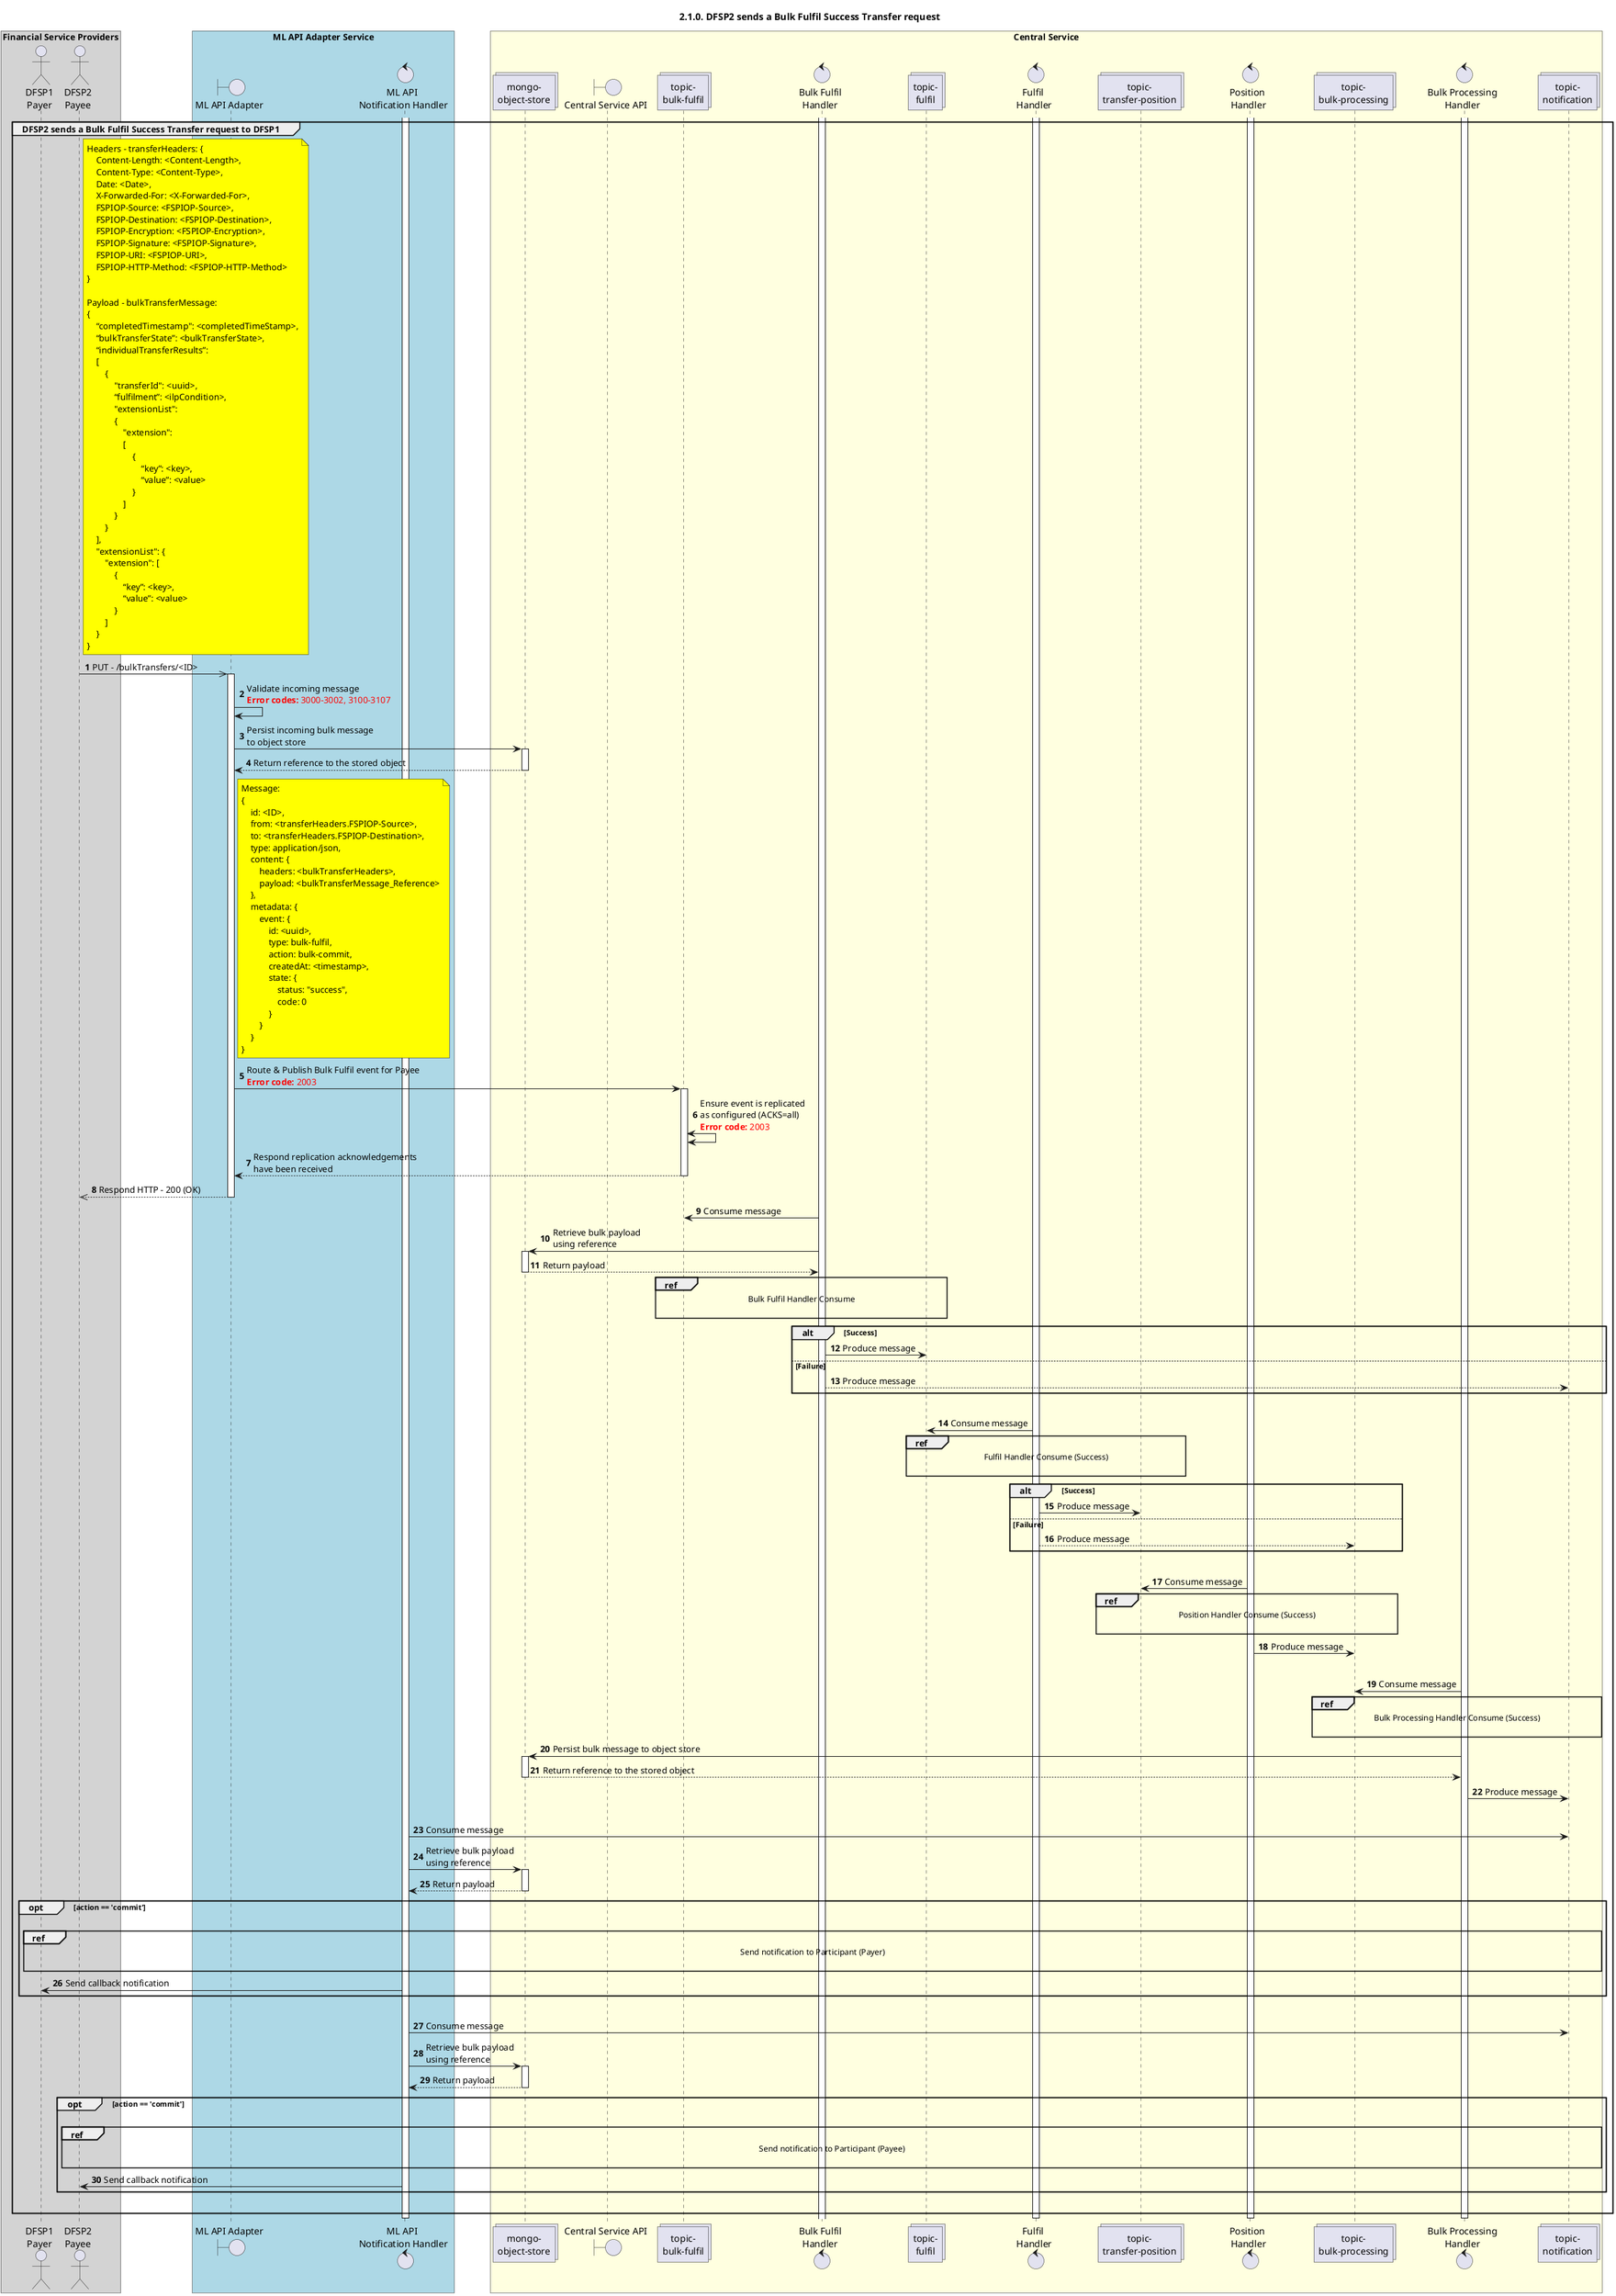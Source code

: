 /'*****
 License
 --------------
 Copyright © 2017 Bill & Melinda Gates Foundation
 The Mojaloop files are made available by the Bill & Melinda Gates Foundation under the Apache License, Version 2.0 (the "License") and you may not use these files except in compliance with the License. You may obtain a copy of the License at
 http://www.apache.org/licenses/LICENSE-2.0
 Unless required by applicable law or agreed to in writing, the Mojaloop files are distributed on an "AS IS" BASIS, WITHOUT WARRANTIES OR CONDITIONS OF ANY KIND, either express or implied. See the License for the specific language governing permissions and limitations under the License.
 Contributors
 --------------
 This is the official list of the Mojaloop project contributors for this file.
 Names of the original copyright holders (individuals or organizations)
 should be listed with a '*' in the first column. People who have
 contributed from an organization can be listed under the organization
 that actually holds the copyright for their contributions (see the
 Gates Foundation organization for an example). Those individuals should have
 their names indented and be marked with a '-'. Email address can be added
 optionally within square brackets <email>.
 * Gates Foundation
 - Name Surname <name.surname@gatesfoundation.com>

 * Georgi Georgiev <georgi.georgiev@modusbox.com>
 --------------
 ******'/

@startuml
' declate title
title 2.1.0. DFSP2 sends a Bulk Fulfil Success Transfer request

autonumber

' Actor Keys:
'   boundary - APIs/Interfaces, etc
'   collections - Kafka Topics
'   control - Kafka Consumers
'   entity - Database Access Objects
'   database - Database Persistance Store

' declare actors
actor "DFSP1\nPayer" as DFSP1
actor "DFSP2\nPayee" as DFSP2
boundary "ML API Adapter" as MLAPI
control "ML API \nNotification Handler" as NOTIFY_HANDLER
collections "mongo-\nobject-store" as OBJECT_STORE
boundary "Central Service API" as CSAPI
collections "topic-\nbulk-fulfil" as TOPIC_BULK_FULFIL
control "Bulk Fulfil\nHandler" as BULK_FULFIL_HANDLER
collections "topic-\nfulfil" as TOPIC_FULFIL
control "Fulfil \nHandler" as FULF_HANDLER
collections "topic-\ntransfer-position" as TOPIC_TRANSFER_POSITION
control "Position \nHandler" as POS_HANDLER
collections "topic-\nbulk-processing" as TOPIC_BULK_PROCESSING
control "Bulk Processing\nHandler" as BULK_PROC_HANDLER
collections "topic-\nnotification" as TOPIC_NOTIFICATIONS

box "Financial Service Providers" #lightGray
	participant DFSP1
	participant DFSP2
end box

box "ML API Adapter Service" #LightBlue
	participant MLAPI
	participant NOTIFY_HANDLER
end box

box "Central Service" #LightYellow
    participant OBJECT_STORE
    participant CSAPI
    participant TOPIC_BULK_FULFIL
    participant BULK_FULFIL_HANDLER
	participant TOPIC_FULFIL
    participant FULF_HANDLER
    participant TOPIC_TRANSFER_POSITION
    participant POS_HANDLER
    participant TOPIC_BULK_PROCESSING
    participant BULK_PROC_HANDLER
    participant TOPIC_NOTIFICATIONS
end box

' start flow
activate NOTIFY_HANDLER
activate BULK_FULFIL_HANDLER
activate FULF_HANDLER
activate POS_HANDLER
activate BULK_PROC_HANDLER
group DFSP2 sends a Bulk Fulfil Success Transfer request to DFSP1
    note right of DFSP2 #yellow
        Headers - transferHeaders: {
            Content-Length: <Content-Length>,
            Content-Type: <Content-Type>,
            Date: <Date>,
            X-Forwarded-For: <X-Forwarded-For>,
            FSPIOP-Source: <FSPIOP-Source>,
            FSPIOP-Destination: <FSPIOP-Destination>,
            FSPIOP-Encryption: <FSPIOP-Encryption>,
            FSPIOP-Signature: <FSPIOP-Signature>,
            FSPIOP-URI: <FSPIOP-URI>,
            FSPIOP-HTTP-Method: <FSPIOP-HTTP-Method>
        }

        Payload - bulkTransferMessage:
        {
            “completedTimestamp": <completedTimeStamp>,
            “bulkTransferState”: <bulkTransferState>,
            “individualTransferResults”: 
            [
                {
                    "transferId": <uuid>, 
                    “fulfilment”: <ilpCondition>,
                    "extensionList":
                    {
                        "extension":
                        [ 
                            { 
                                “key”: <key>, 
                                “value”: <value> 
                            }
                        ]
                    }
                }
            ],
            "extensionList": {
                "extension": [
                    {
                        “key”: <key>, 
                        “value”: <value> 
                    }
                ]
            }
        }
    end note
    DFSP2 ->> MLAPI: PUT - /bulkTransfers/<ID>
    activate MLAPI
    MLAPI -> MLAPI: Validate incoming message\n<color #FF0000><b>Error codes:</b> 3000-3002, 3100-3107</color>
    MLAPI -> OBJECT_STORE: Persist incoming bulk message\nto object store
    activate OBJECT_STORE
    OBJECT_STORE --> MLAPI: Return reference to the stored object
    deactivate OBJECT_STORE
    note right of MLAPI #yellow
        Message:
        {
            id: <ID>,
            from: <transferHeaders.FSPIOP-Source>,
            to: <transferHeaders.FSPIOP-Destination>,
            type: application/json,
            content: {
                headers: <bulkTransferHeaders>,
                payload: <bulkTransferMessage_Reference>
            },
            metadata: {
                event: {
                    id: <uuid>,
                    type: bulk-fulfil,
                    action: bulk-commit,
                    createdAt: <timestamp>,
                    state: {
                        status: "success",
                        code: 0
                    }
                }
            }
        }
    end note
    MLAPI -> TOPIC_BULK_FULFIL: Route & Publish Bulk Fulfil event for Payee\n<color #FF0000><b>Error code:</b> 2003</color>
    activate TOPIC_BULK_FULFIL
    TOPIC_BULK_FULFIL <-> TOPIC_BULK_FULFIL: Ensure event is replicated \nas configured (ACKS=all)\n<color #FF0000><b>Error code:</b> 2003</color>
    TOPIC_BULK_FULFIL --> MLAPI: Respond replication acknowledgements \nhave been received
    deactivate TOPIC_BULK_FULFIL
    MLAPI -->> DFSP2: Respond HTTP - 200 (OK)
    deactivate MLAPI
    TOPIC_BULK_FULFIL <- BULK_FULFIL_HANDLER: Consume message
    BULK_FULFIL_HANDLER -> OBJECT_STORE: Retrieve bulk payload\nusing reference
    activate OBJECT_STORE
    OBJECT_STORE --> BULK_FULFIL_HANDLER: Return payload
    deactivate OBJECT_STORE
    ref over TOPIC_BULK_FULFIL, TOPIC_FULFIL: Bulk Fulfil Handler Consume\n
    alt Success
        BULK_FULFIL_HANDLER -> TOPIC_FULFIL: Produce message
    else Failure
        BULK_FULFIL_HANDLER --> TOPIC_NOTIFICATIONS: Produce message
    end
    |||
    TOPIC_FULFIL <- FULF_HANDLER: Consume message
    ref over TOPIC_FULFIL, TOPIC_TRANSFER_POSITION: Fulfil Handler Consume (Success)\n
    alt Success
        FULF_HANDLER -> TOPIC_TRANSFER_POSITION: Produce message
    else Failure
        FULF_HANDLER --> TOPIC_BULK_PROCESSING: Produce message
    end
    |||
    TOPIC_TRANSFER_POSITION <- POS_HANDLER: Consume message
    ref over TOPIC_TRANSFER_POSITION, TOPIC_BULK_PROCESSING: Position Handler Consume (Success)\n
    POS_HANDLER -> TOPIC_BULK_PROCESSING: Produce message
    |||
    TOPIC_BULK_PROCESSING <- BULK_PROC_HANDLER: Consume message
    ref over TOPIC_BULK_PROCESSING, TOPIC_NOTIFICATIONS: Bulk Processing Handler Consume (Success)\n
    BULK_PROC_HANDLER -> OBJECT_STORE: Persist bulk message to object store
    activate OBJECT_STORE
    OBJECT_STORE --> BULK_PROC_HANDLER: Return reference to the stored object
    deactivate OBJECT_STORE
    BULK_PROC_HANDLER -> TOPIC_NOTIFICATIONS: Produce message
    |||
    TOPIC_NOTIFICATIONS <- NOTIFY_HANDLER: Consume message
    NOTIFY_HANDLER -> OBJECT_STORE: Retrieve bulk payload\nusing reference
    activate OBJECT_STORE
    OBJECT_STORE --> NOTIFY_HANDLER: Return payload
    deactivate OBJECT_STORE
    opt action == 'commit'
        |||
        ref over DFSP1, TOPIC_NOTIFICATIONS: Send notification to Participant (Payer)\n
        NOTIFY_HANDLER -> DFSP1: Send callback notification
    end
    |||
    TOPIC_NOTIFICATIONS <- NOTIFY_HANDLER: Consume message
    NOTIFY_HANDLER -> OBJECT_STORE: Retrieve bulk payload\nusing reference
    activate OBJECT_STORE
    OBJECT_STORE --> NOTIFY_HANDLER: Return payload
    deactivate OBJECT_STORE
    opt action == 'commit'
        |||
        ref over DFSP2, TOPIC_NOTIFICATIONS: Send notification to Participant (Payee)\n
        NOTIFY_HANDLER -> DFSP2: Send callback notification
    end
    |||
end
deactivate POS_HANDLER
activate BULK_FULFIL_HANDLER
deactivate FULF_HANDLER
deactivate BULK_PROC_HANDLER
deactivate NOTIFY_HANDLER
@enduml
